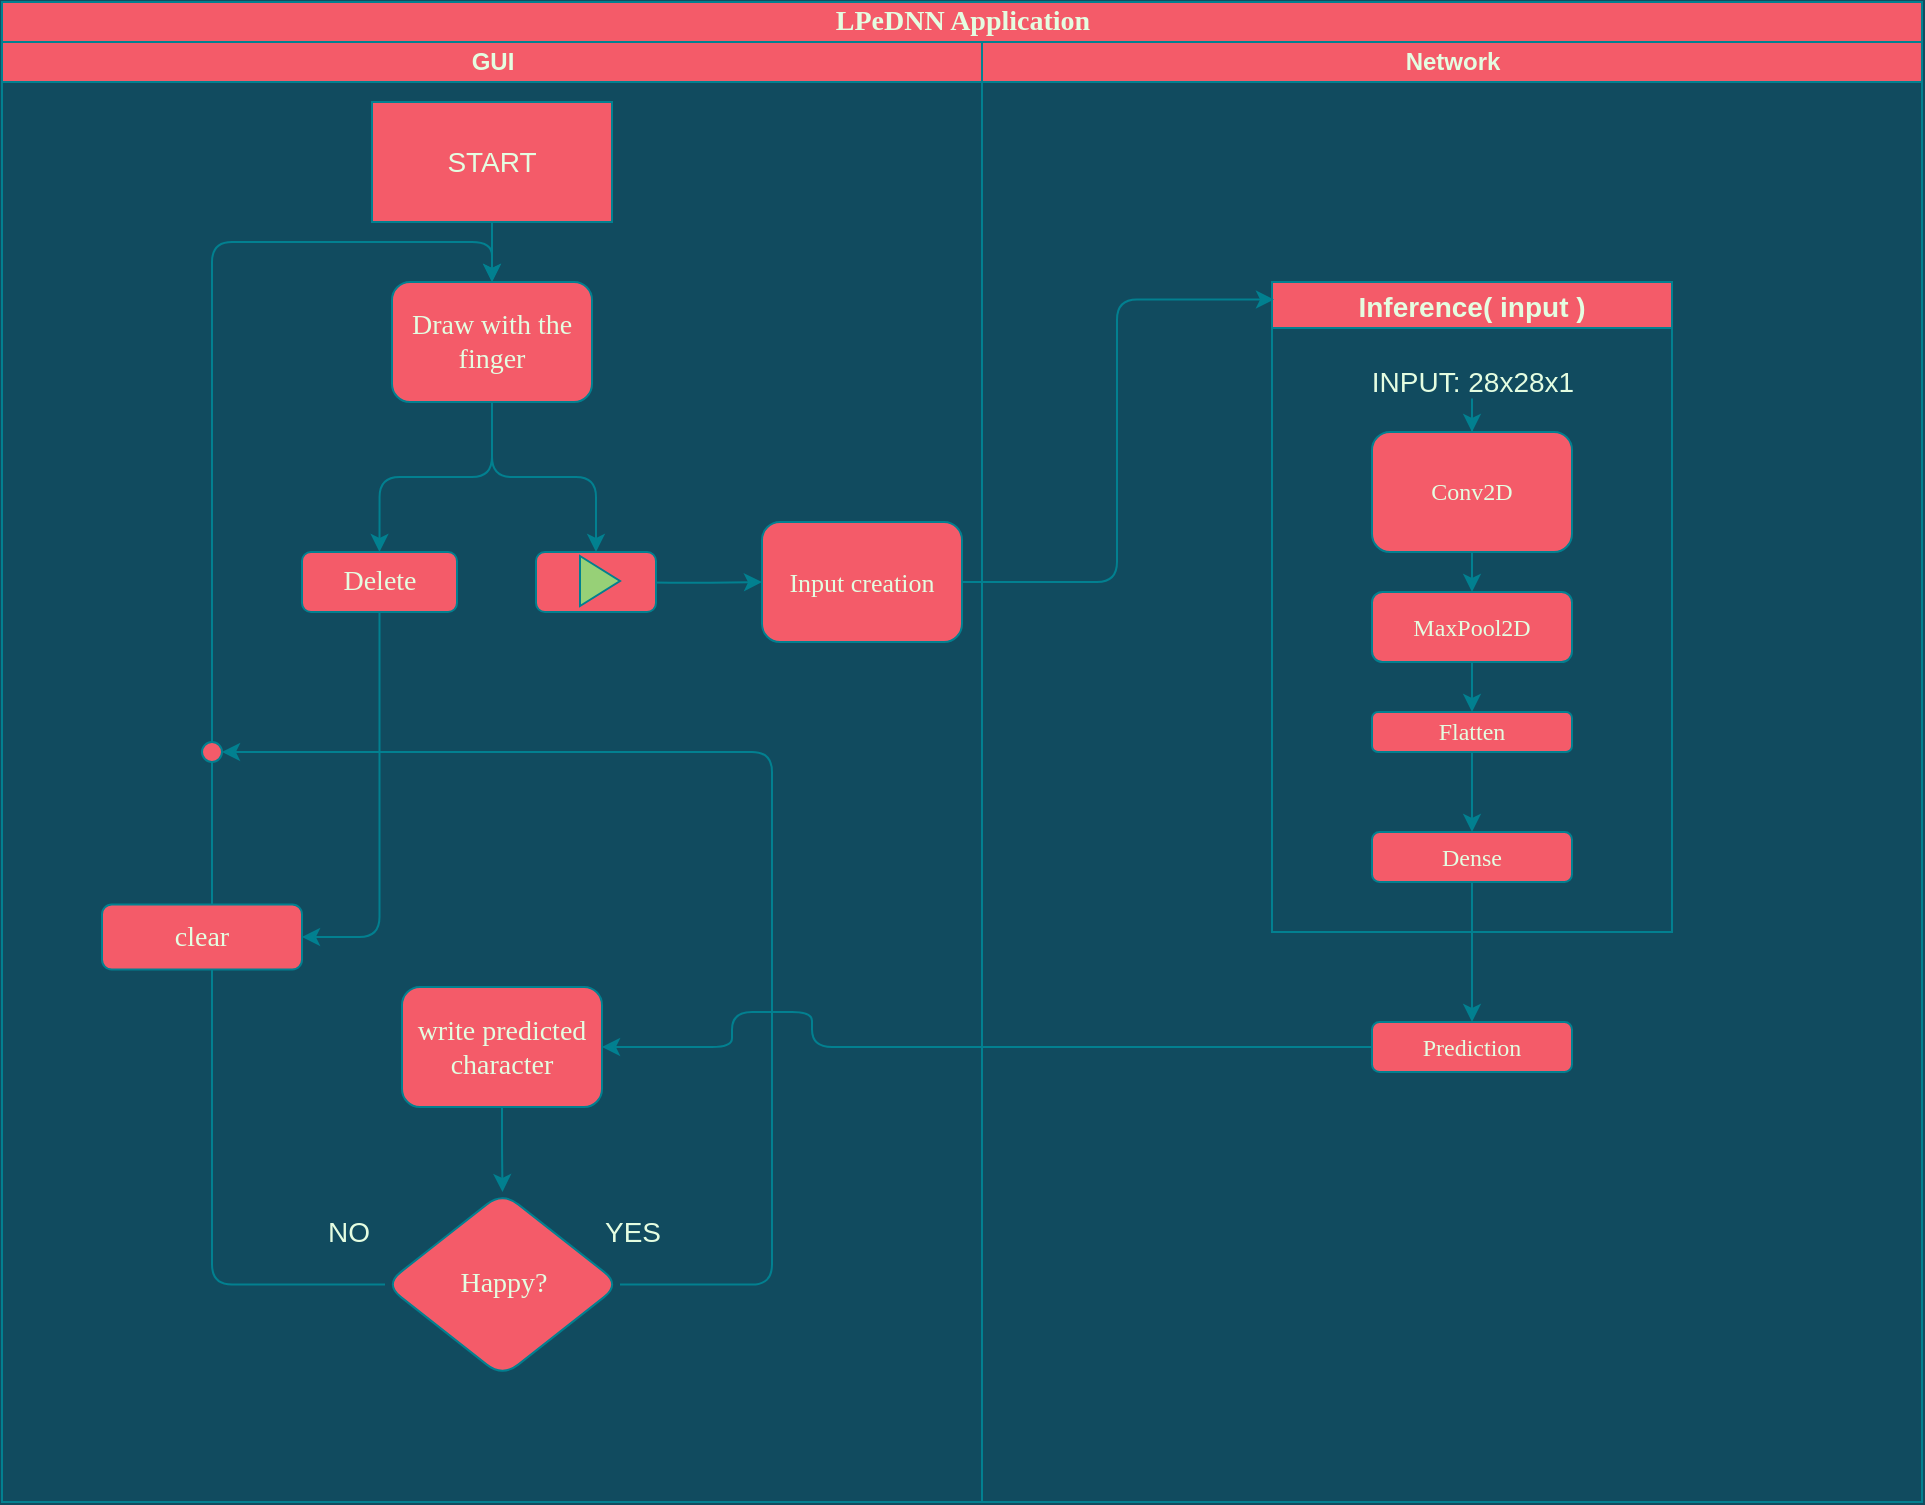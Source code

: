 <mxfile version="15.5.0" type="github" pages="2">
  <diagram name="Page-1" id="74e2e168-ea6b-b213-b513-2b3c1d86103e">
    <mxGraphModel dx="1426" dy="737" grid="1" gridSize="10" guides="1" tooltips="1" connect="1" arrows="1" fold="1" page="1" pageScale="1" pageWidth="1100" pageHeight="850" background="#114B5F" math="0" shadow="0">
      <root>
        <mxCell id="0" />
        <mxCell id="1" parent="0" />
        <mxCell id="77e6c97f196da883-1" value="&lt;font style=&quot;font-size: 14px&quot;&gt;LPeDNN Application&lt;/font&gt;" style="swimlane;html=1;childLayout=stackLayout;startSize=20;rounded=0;shadow=0;labelBackgroundColor=none;strokeWidth=1;fontFamily=Verdana;fontSize=8;align=center;fillColor=#F45B69;strokeColor=#028090;fontColor=#E4FDE1;" parent="1" vertex="1">
          <mxGeometry x="70" y="40" width="960" height="750" as="geometry" />
        </mxCell>
        <mxCell id="77e6c97f196da883-2" value="GUI" style="swimlane;html=1;startSize=20;fillColor=#F45B69;strokeColor=#028090;fontColor=#E4FDE1;" parent="77e6c97f196da883-1" vertex="1">
          <mxGeometry y="20" width="490" height="730" as="geometry" />
        </mxCell>
        <mxCell id="KN3hPESkImrYS8vrROSs-82" style="edgeStyle=orthogonalEdgeStyle;curved=0;rounded=1;sketch=0;orthogonalLoop=1;jettySize=auto;html=1;entryX=0.5;entryY=0;entryDx=0;entryDy=0;fontSize=14;fontColor=#E4FDE1;strokeColor=#028090;fillColor=#F45B69;" edge="1" parent="77e6c97f196da883-2" source="77e6c97f196da883-8" target="KN3hPESkImrYS8vrROSs-81">
          <mxGeometry relative="1" as="geometry" />
        </mxCell>
        <mxCell id="KN3hPESkImrYS8vrROSs-88" style="edgeStyle=orthogonalEdgeStyle;curved=0;rounded=1;sketch=0;orthogonalLoop=1;jettySize=auto;html=1;entryX=0.5;entryY=0;entryDx=0;entryDy=0;fontSize=14;fontColor=#E4FDE1;strokeColor=#028090;fillColor=#F45B69;" edge="1" parent="77e6c97f196da883-2" source="77e6c97f196da883-8" target="KN3hPESkImrYS8vrROSs-85">
          <mxGeometry relative="1" as="geometry" />
        </mxCell>
        <mxCell id="77e6c97f196da883-8" value="&lt;font style=&quot;font-size: 14px&quot;&gt;Draw with the finger&lt;/font&gt;" style="rounded=1;whiteSpace=wrap;html=1;shadow=0;labelBackgroundColor=none;strokeWidth=1;fontFamily=Verdana;fontSize=8;align=center;fillColor=#F45B69;strokeColor=#028090;fontColor=#E4FDE1;" parent="77e6c97f196da883-2" vertex="1">
          <mxGeometry x="195" y="120" width="100" height="60" as="geometry" />
        </mxCell>
        <mxCell id="KN3hPESkImrYS8vrROSs-18" value="&lt;font style=&quot;font-size: 13px&quot;&gt;Input creation&lt;/font&gt;" style="rounded=1;whiteSpace=wrap;html=1;shadow=0;labelBackgroundColor=none;strokeWidth=1;fontFamily=Verdana;fontSize=8;align=center;fillColor=#F45B69;strokeColor=#028090;fontColor=#E4FDE1;" vertex="1" parent="77e6c97f196da883-2">
          <mxGeometry x="380" y="240" width="100" height="60" as="geometry" />
        </mxCell>
        <mxCell id="KN3hPESkImrYS8vrROSs-60" value="" style="edgeStyle=orthogonalEdgeStyle;curved=0;rounded=1;sketch=0;orthogonalLoop=1;jettySize=auto;html=1;fontSize=14;fontColor=#E4FDE1;strokeColor=#028090;fillColor=#F45B69;" edge="1" parent="77e6c97f196da883-2" source="KN3hPESkImrYS8vrROSs-56" target="KN3hPESkImrYS8vrROSs-59">
          <mxGeometry relative="1" as="geometry" />
        </mxCell>
        <mxCell id="KN3hPESkImrYS8vrROSs-56" value="&lt;font style=&quot;font-size: 14px&quot;&gt;write predicted character&lt;/font&gt;" style="rounded=1;whiteSpace=wrap;html=1;shadow=0;labelBackgroundColor=none;strokeWidth=1;fontFamily=Verdana;fontSize=8;align=center;fillColor=#F45B69;strokeColor=#028090;fontColor=#E4FDE1;" vertex="1" parent="77e6c97f196da883-2">
          <mxGeometry x="200" y="472.5" width="100" height="60" as="geometry" />
        </mxCell>
        <mxCell id="KN3hPESkImrYS8vrROSs-69" style="edgeStyle=orthogonalEdgeStyle;curved=0;rounded=1;sketch=0;orthogonalLoop=1;jettySize=auto;html=1;entryX=0.5;entryY=0;entryDx=0;entryDy=0;fontSize=14;fontColor=#E4FDE1;strokeColor=#028090;fillColor=#F45B69;" edge="1" parent="77e6c97f196da883-2" source="KN3hPESkImrYS8vrROSs-59" target="77e6c97f196da883-8">
          <mxGeometry relative="1" as="geometry">
            <Array as="points">
              <mxPoint x="105" y="621" />
              <mxPoint x="105" y="100" />
              <mxPoint x="245" y="100" />
            </Array>
          </mxGeometry>
        </mxCell>
        <mxCell id="KN3hPESkImrYS8vrROSs-59" value="&lt;font style=&quot;font-size: 14px&quot;&gt;Happy?&lt;/font&gt;" style="rhombus;whiteSpace=wrap;html=1;rounded=1;shadow=0;fontFamily=Verdana;fontSize=8;fontColor=#E4FDE1;strokeColor=#028090;strokeWidth=1;fillColor=#F45B69;" vertex="1" parent="77e6c97f196da883-2">
          <mxGeometry x="191.5" y="575" width="117.5" height="92.5" as="geometry" />
        </mxCell>
        <mxCell id="KN3hPESkImrYS8vrROSs-66" style="edgeStyle=orthogonalEdgeStyle;curved=0;rounded=1;sketch=0;orthogonalLoop=1;jettySize=auto;html=1;entryX=0;entryY=0.5;entryDx=0;entryDy=0;fontSize=14;fontColor=#E4FDE1;strokeColor=#028090;fillColor=#F45B69;" edge="1" parent="77e6c97f196da883-2" target="KN3hPESkImrYS8vrROSs-18">
          <mxGeometry relative="1" as="geometry">
            <mxPoint x="307.5" y="270" as="sourcePoint" />
          </mxGeometry>
        </mxCell>
        <mxCell id="KN3hPESkImrYS8vrROSs-68" value="NO" style="text;html=1;align=center;verticalAlign=middle;resizable=0;points=[];autosize=1;strokeColor=none;fillColor=none;fontSize=14;fontColor=#E4FDE1;" vertex="1" parent="77e6c97f196da883-2">
          <mxGeometry x="152.5" y="585" width="40" height="20" as="geometry" />
        </mxCell>
        <mxCell id="KN3hPESkImrYS8vrROSs-70" value="&lt;font style=&quot;font-size: 14px&quot;&gt;clear&lt;br&gt;&lt;/font&gt;" style="rounded=1;whiteSpace=wrap;html=1;shadow=0;labelBackgroundColor=none;strokeWidth=1;fontFamily=Verdana;fontSize=8;align=center;fillColor=#F45B69;strokeColor=#028090;fontColor=#E4FDE1;" vertex="1" parent="77e6c97f196da883-2">
          <mxGeometry x="50" y="431.25" width="100" height="32.5" as="geometry" />
        </mxCell>
        <mxCell id="KN3hPESkImrYS8vrROSs-71" value="YES" style="text;html=1;align=center;verticalAlign=middle;resizable=0;points=[];autosize=1;strokeColor=none;fillColor=none;fontSize=14;fontColor=#E4FDE1;" vertex="1" parent="77e6c97f196da883-2">
          <mxGeometry x="295" y="585" width="40" height="20" as="geometry" />
        </mxCell>
        <mxCell id="KN3hPESkImrYS8vrROSs-73" value="" style="ellipse;whiteSpace=wrap;html=1;aspect=fixed;rounded=0;sketch=0;fontSize=14;fontColor=#E4FDE1;strokeColor=#028090;fillColor=#F45B69;" vertex="1" parent="77e6c97f196da883-2">
          <mxGeometry x="100" y="350" width="10" height="10" as="geometry" />
        </mxCell>
        <mxCell id="KN3hPESkImrYS8vrROSs-72" style="edgeStyle=orthogonalEdgeStyle;curved=0;rounded=1;sketch=0;orthogonalLoop=1;jettySize=auto;html=1;fontSize=14;fontColor=#E4FDE1;strokeColor=#028090;fillColor=#F45B69;exitX=1;exitY=0.5;exitDx=0;exitDy=0;entryX=1;entryY=0.5;entryDx=0;entryDy=0;" edge="1" parent="77e6c97f196da883-2" source="KN3hPESkImrYS8vrROSs-59" target="KN3hPESkImrYS8vrROSs-73">
          <mxGeometry relative="1" as="geometry">
            <mxPoint x="185" y="395" as="targetPoint" />
            <Array as="points">
              <mxPoint x="385" y="621" />
              <mxPoint x="385" y="355" />
            </Array>
          </mxGeometry>
        </mxCell>
        <mxCell id="KN3hPESkImrYS8vrROSs-78" value="" style="edgeStyle=orthogonalEdgeStyle;curved=0;rounded=1;sketch=0;orthogonalLoop=1;jettySize=auto;html=1;fontSize=14;fontColor=#E4FDE1;strokeColor=#028090;fillColor=#F45B69;" edge="1" parent="77e6c97f196da883-2" source="KN3hPESkImrYS8vrROSs-77" target="77e6c97f196da883-8">
          <mxGeometry relative="1" as="geometry" />
        </mxCell>
        <mxCell id="KN3hPESkImrYS8vrROSs-77" value="START" style="rounded=0;whiteSpace=wrap;html=1;sketch=0;fontSize=14;fontColor=#E4FDE1;strokeColor=#028090;fillColor=#F45B69;" vertex="1" parent="77e6c97f196da883-2">
          <mxGeometry x="185" y="30" width="120" height="60" as="geometry" />
        </mxCell>
        <mxCell id="KN3hPESkImrYS8vrROSs-83" style="edgeStyle=orthogonalEdgeStyle;curved=0;rounded=1;sketch=0;orthogonalLoop=1;jettySize=auto;html=1;entryX=1;entryY=0.5;entryDx=0;entryDy=0;fontSize=14;fontColor=#E4FDE1;strokeColor=#028090;fillColor=#F45B69;" edge="1" parent="77e6c97f196da883-2" source="KN3hPESkImrYS8vrROSs-81" target="KN3hPESkImrYS8vrROSs-70">
          <mxGeometry relative="1" as="geometry" />
        </mxCell>
        <mxCell id="KN3hPESkImrYS8vrROSs-81" value="&lt;font style=&quot;font-size: 14px&quot;&gt;Delete&lt;/font&gt;" style="rounded=1;whiteSpace=wrap;html=1;shadow=0;labelBackgroundColor=none;strokeWidth=1;fontFamily=Verdana;fontSize=8;align=center;fillColor=#F45B69;strokeColor=#028090;fontColor=#E4FDE1;" vertex="1" parent="77e6c97f196da883-2">
          <mxGeometry x="150" y="255" width="77.5" height="30" as="geometry" />
        </mxCell>
        <mxCell id="KN3hPESkImrYS8vrROSs-85" value="" style="rounded=1;whiteSpace=wrap;html=1;shadow=0;labelBackgroundColor=none;strokeWidth=1;fontFamily=Verdana;fontSize=8;align=center;fillColor=#F45B69;strokeColor=#028090;fontColor=#E4FDE1;" vertex="1" parent="77e6c97f196da883-2">
          <mxGeometry x="267" y="255" width="60" height="30" as="geometry" />
        </mxCell>
        <mxCell id="KN3hPESkImrYS8vrROSs-87" value="" style="triangle;whiteSpace=wrap;html=1;rounded=0;sketch=0;fontSize=14;fontColor=#E4FDE1;strokeColor=#028090;fillColor=#97D077;" vertex="1" parent="77e6c97f196da883-2">
          <mxGeometry x="289" y="257" width="20" height="25" as="geometry" />
        </mxCell>
        <mxCell id="77e6c97f196da883-3" value="Network" style="swimlane;html=1;startSize=20;fillColor=#F45B69;strokeColor=#028090;fontColor=#E4FDE1;" parent="1" vertex="1">
          <mxGeometry x="560" y="60" width="470" height="730" as="geometry" />
        </mxCell>
        <mxCell id="KN3hPESkImrYS8vrROSs-25" value="Inference( input )" style="swimlane;rounded=0;sketch=0;fontSize=14;fontColor=#E4FDE1;strokeColor=#028090;fillColor=#F45B69;" vertex="1" parent="77e6c97f196da883-3">
          <mxGeometry x="145" y="120" width="200" height="325" as="geometry" />
        </mxCell>
        <mxCell id="KN3hPESkImrYS8vrROSs-30" value="" style="edgeStyle=orthogonalEdgeStyle;curved=0;rounded=1;sketch=0;orthogonalLoop=1;jettySize=auto;html=1;fontSize=14;fontColor=#E4FDE1;strokeColor=#028090;fillColor=#F45B69;" edge="1" parent="KN3hPESkImrYS8vrROSs-25" source="KN3hPESkImrYS8vrROSs-22" target="KN3hPESkImrYS8vrROSs-29">
          <mxGeometry relative="1" as="geometry" />
        </mxCell>
        <mxCell id="KN3hPESkImrYS8vrROSs-22" value="&lt;font style=&quot;font-size: 12px&quot;&gt;Conv2D&lt;/font&gt;" style="rounded=1;whiteSpace=wrap;html=1;shadow=0;labelBackgroundColor=none;strokeWidth=1;fontFamily=Verdana;fontSize=8;align=center;fillColor=#F45B69;strokeColor=#028090;fontColor=#E4FDE1;" vertex="1" parent="KN3hPESkImrYS8vrROSs-25">
          <mxGeometry x="50" y="75" width="100" height="60" as="geometry" />
        </mxCell>
        <mxCell id="KN3hPESkImrYS8vrROSs-28" value="" style="edgeStyle=orthogonalEdgeStyle;curved=0;rounded=1;sketch=0;orthogonalLoop=1;jettySize=auto;html=1;fontSize=14;fontColor=#E4FDE1;strokeColor=#028090;fillColor=#F45B69;" edge="1" parent="KN3hPESkImrYS8vrROSs-25" source="KN3hPESkImrYS8vrROSs-27" target="KN3hPESkImrYS8vrROSs-22">
          <mxGeometry relative="1" as="geometry" />
        </mxCell>
        <mxCell id="KN3hPESkImrYS8vrROSs-27" value="INPUT: 28x28x1" style="text;html=1;align=center;verticalAlign=middle;resizable=0;points=[];autosize=1;strokeColor=none;fillColor=none;fontSize=14;fontColor=#E4FDE1;" vertex="1" parent="KN3hPESkImrYS8vrROSs-25">
          <mxGeometry x="40" y="40" width="120" height="20" as="geometry" />
        </mxCell>
        <mxCell id="KN3hPESkImrYS8vrROSs-32" value="" style="edgeStyle=orthogonalEdgeStyle;curved=0;rounded=1;sketch=0;orthogonalLoop=1;jettySize=auto;html=1;fontSize=14;fontColor=#E4FDE1;strokeColor=#028090;fillColor=#F45B69;" edge="1" parent="KN3hPESkImrYS8vrROSs-25" source="KN3hPESkImrYS8vrROSs-29" target="KN3hPESkImrYS8vrROSs-31">
          <mxGeometry relative="1" as="geometry" />
        </mxCell>
        <mxCell id="KN3hPESkImrYS8vrROSs-29" value="&lt;font style=&quot;font-size: 12px&quot;&gt;MaxPool2D&lt;/font&gt;" style="rounded=1;whiteSpace=wrap;html=1;shadow=0;labelBackgroundColor=none;strokeWidth=1;fontFamily=Verdana;fontSize=8;align=center;fillColor=#F45B69;strokeColor=#028090;fontColor=#E4FDE1;" vertex="1" parent="KN3hPESkImrYS8vrROSs-25">
          <mxGeometry x="50" y="155" width="100" height="35" as="geometry" />
        </mxCell>
        <mxCell id="KN3hPESkImrYS8vrROSs-53" value="" style="edgeStyle=orthogonalEdgeStyle;curved=0;rounded=1;sketch=0;orthogonalLoop=1;jettySize=auto;html=1;fontSize=14;fontColor=#E4FDE1;strokeColor=#028090;fillColor=#F45B69;" edge="1" parent="KN3hPESkImrYS8vrROSs-25" source="KN3hPESkImrYS8vrROSs-31" target="KN3hPESkImrYS8vrROSs-52">
          <mxGeometry relative="1" as="geometry" />
        </mxCell>
        <mxCell id="KN3hPESkImrYS8vrROSs-31" value="&lt;font style=&quot;font-size: 12px&quot;&gt;Flatten&lt;/font&gt;" style="rounded=1;whiteSpace=wrap;html=1;shadow=0;labelBackgroundColor=none;strokeWidth=1;fontFamily=Verdana;fontSize=8;align=center;fillColor=#F45B69;strokeColor=#028090;fontColor=#E4FDE1;" vertex="1" parent="KN3hPESkImrYS8vrROSs-25">
          <mxGeometry x="50" y="215" width="100" height="20" as="geometry" />
        </mxCell>
        <mxCell id="KN3hPESkImrYS8vrROSs-55" value="" style="edgeStyle=orthogonalEdgeStyle;curved=0;rounded=1;sketch=0;orthogonalLoop=1;jettySize=auto;html=1;fontSize=14;fontColor=#E4FDE1;strokeColor=#028090;fillColor=#F45B69;" edge="1" parent="KN3hPESkImrYS8vrROSs-25" source="KN3hPESkImrYS8vrROSs-52" target="KN3hPESkImrYS8vrROSs-54">
          <mxGeometry relative="1" as="geometry" />
        </mxCell>
        <mxCell id="KN3hPESkImrYS8vrROSs-52" value="&lt;font style=&quot;font-size: 12px&quot;&gt;Dense&lt;/font&gt;" style="rounded=1;whiteSpace=wrap;html=1;shadow=0;labelBackgroundColor=none;strokeWidth=1;fontFamily=Verdana;fontSize=8;align=center;fillColor=#F45B69;strokeColor=#028090;fontColor=#E4FDE1;" vertex="1" parent="KN3hPESkImrYS8vrROSs-25">
          <mxGeometry x="50" y="275" width="100" height="25" as="geometry" />
        </mxCell>
        <mxCell id="KN3hPESkImrYS8vrROSs-54" value="&lt;font style=&quot;font-size: 12px&quot;&gt;Prediction&lt;/font&gt;" style="rounded=1;whiteSpace=wrap;html=1;shadow=0;labelBackgroundColor=none;strokeWidth=1;fontFamily=Verdana;fontSize=8;align=center;fillColor=#F45B69;strokeColor=#028090;fontColor=#E4FDE1;" vertex="1" parent="KN3hPESkImrYS8vrROSs-25">
          <mxGeometry x="50" y="370" width="100" height="25" as="geometry" />
        </mxCell>
        <mxCell id="KN3hPESkImrYS8vrROSs-26" style="edgeStyle=orthogonalEdgeStyle;curved=0;rounded=1;sketch=0;orthogonalLoop=1;jettySize=auto;html=1;entryX=0.005;entryY=0.027;entryDx=0;entryDy=0;entryPerimeter=0;fontSize=14;fontColor=#E4FDE1;strokeColor=#028090;fillColor=#F45B69;" edge="1" parent="1" source="KN3hPESkImrYS8vrROSs-18" target="KN3hPESkImrYS8vrROSs-25">
          <mxGeometry relative="1" as="geometry" />
        </mxCell>
        <mxCell id="KN3hPESkImrYS8vrROSs-58" style="edgeStyle=orthogonalEdgeStyle;curved=0;rounded=1;sketch=0;orthogonalLoop=1;jettySize=auto;html=1;fontSize=14;fontColor=#E4FDE1;strokeColor=#028090;fillColor=#F45B69;entryX=1;entryY=0.5;entryDx=0;entryDy=0;" edge="1" parent="1" source="KN3hPESkImrYS8vrROSs-54" target="KN3hPESkImrYS8vrROSs-56">
          <mxGeometry relative="1" as="geometry">
            <mxPoint x="535" y="562.5" as="targetPoint" />
            <Array as="points">
              <mxPoint x="475" y="563" />
              <mxPoint x="475" y="545" />
              <mxPoint x="435" y="545" />
              <mxPoint x="435" y="563" />
            </Array>
          </mxGeometry>
        </mxCell>
      </root>
    </mxGraphModel>
  </diagram>
  <diagram id="rtK0ZDbgOLjjfoJRo5S2" name="Page-2">
    <mxGraphModel dx="1426" dy="737" grid="1" gridSize="10" guides="1" tooltips="1" connect="1" arrows="1" fold="1" page="1" pageScale="1" pageWidth="827" pageHeight="1169" math="0" shadow="0">
      <root>
        <mxCell id="l_3pFPiKnHzlFJhKLtLH-0" />
        <mxCell id="l_3pFPiKnHzlFJhKLtLH-1" parent="l_3pFPiKnHzlFJhKLtLH-0" />
      </root>
    </mxGraphModel>
  </diagram>
</mxfile>
